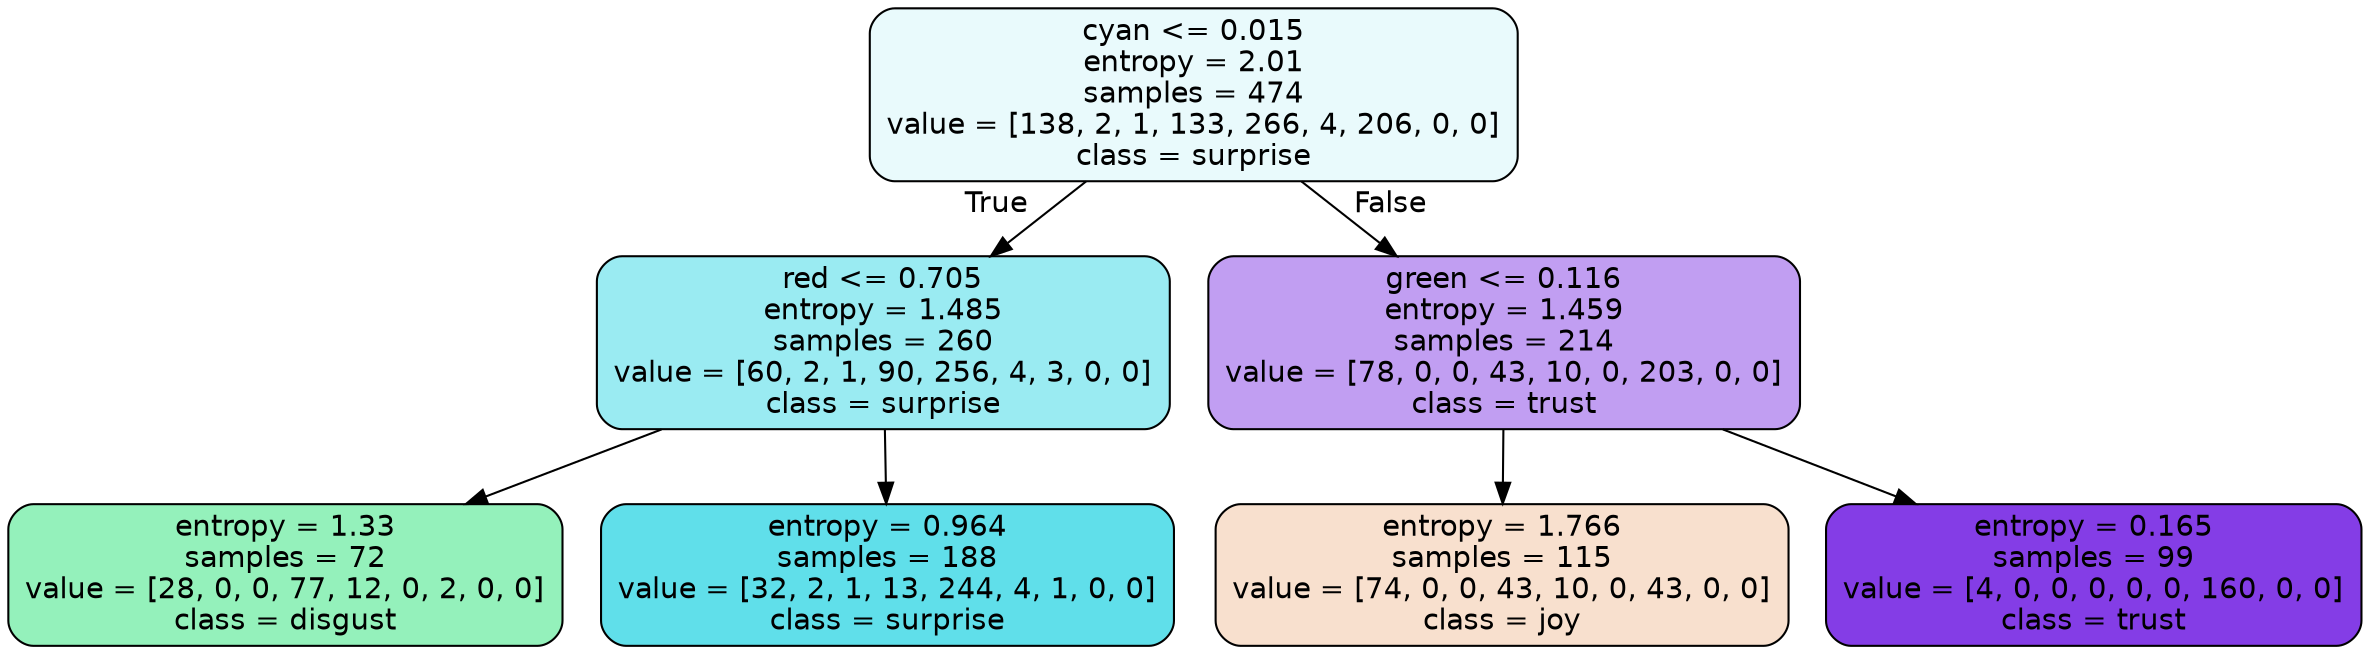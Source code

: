 digraph Tree {
node [shape=box, style="filled, rounded", color="black", fontname=helvetica] ;
edge [fontname=helvetica] ;
0 [label="cyan <= 0.015\nentropy = 2.01\nsamples = 474\nvalue = [138, 2, 1, 133, 266, 4, 206, 0, 0]\nclass = surprise", fillcolor="#39d7e51c"] ;
1 [label="red <= 0.705\nentropy = 1.485\nsamples = 260\nvalue = [60, 2, 1, 90, 256, 4, 3, 0, 0]\nclass = surprise", fillcolor="#39d7e582"] ;
0 -> 1 [labeldistance=2.5, labelangle=45, headlabel="True"] ;
2 [label="entropy = 1.33\nsamples = 72\nvalue = [28, 0, 0, 77, 12, 0, 2, 0, 0]\nclass = disgust", fillcolor="#39e58189"] ;
1 -> 2 ;
3 [label="entropy = 0.964\nsamples = 188\nvalue = [32, 2, 1, 13, 244, 4, 1, 0, 0]\nclass = surprise", fillcolor="#39d7e5cc"] ;
1 -> 3 ;
4 [label="green <= 0.116\nentropy = 1.459\nsamples = 214\nvalue = [78, 0, 0, 43, 10, 0, 203, 0, 0]\nclass = trust", fillcolor="#8139e57d"] ;
0 -> 4 [labeldistance=2.5, labelangle=-45, headlabel="False"] ;
5 [label="entropy = 1.766\nsamples = 115\nvalue = [74, 0, 0, 43, 10, 0, 43, 0, 0]\nclass = joy", fillcolor="#e581393e"] ;
4 -> 5 ;
6 [label="entropy = 0.165\nsamples = 99\nvalue = [4, 0, 0, 0, 0, 0, 160, 0, 0]\nclass = trust", fillcolor="#8139e5f9"] ;
4 -> 6 ;
}